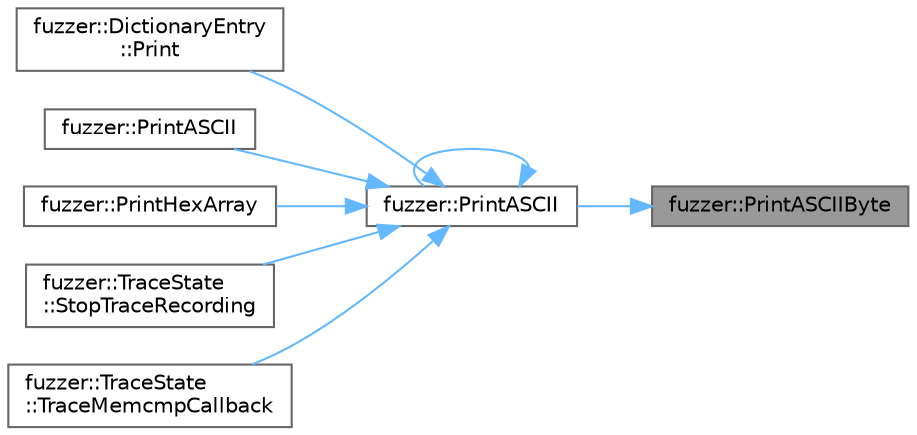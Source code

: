 digraph "fuzzer::PrintASCIIByte"
{
 // LATEX_PDF_SIZE
  bgcolor="transparent";
  edge [fontname=Helvetica,fontsize=10,labelfontname=Helvetica,labelfontsize=10];
  node [fontname=Helvetica,fontsize=10,shape=box,height=0.2,width=0.4];
  rankdir="RL";
  Node1 [id="Node000001",label="fuzzer::PrintASCIIByte",height=0.2,width=0.4,color="gray40", fillcolor="grey60", style="filled", fontcolor="black",tooltip=" "];
  Node1 -> Node2 [id="edge1_Node000001_Node000002",dir="back",color="steelblue1",style="solid",tooltip=" "];
  Node2 [id="Node000002",label="fuzzer::PrintASCII",height=0.2,width=0.4,color="grey40", fillcolor="white", style="filled",URL="$namespacefuzzer.html#a9442fce93604c76077e5f6e65b85f13e",tooltip=" "];
  Node2 -> Node3 [id="edge2_Node000002_Node000003",dir="back",color="steelblue1",style="solid",tooltip=" "];
  Node3 [id="Node000003",label="fuzzer::DictionaryEntry\l::Print",height=0.2,width=0.4,color="grey40", fillcolor="white", style="filled",URL="$classfuzzer_1_1_dictionary_entry.html#a7b5d7ff5db0c5f0478df3c3787fa3e49",tooltip=" "];
  Node2 -> Node2 [id="edge3_Node000002_Node000002",dir="back",color="steelblue1",style="solid",tooltip=" "];
  Node2 -> Node4 [id="edge4_Node000002_Node000004",dir="back",color="steelblue1",style="solid",tooltip=" "];
  Node4 [id="Node000004",label="fuzzer::PrintASCII",height=0.2,width=0.4,color="grey40", fillcolor="white", style="filled",URL="$namespacefuzzer.html#a7e24a690f67aa1e659944fdb93eb5dfb",tooltip=" "];
  Node2 -> Node5 [id="edge5_Node000002_Node000005",dir="back",color="steelblue1",style="solid",tooltip=" "];
  Node5 [id="Node000005",label="fuzzer::PrintHexArray",height=0.2,width=0.4,color="grey40", fillcolor="white", style="filled",URL="$namespacefuzzer.html#a41a7a4870f5f7cd64769b372245fb54a",tooltip=" "];
  Node2 -> Node6 [id="edge6_Node000002_Node000006",dir="back",color="steelblue1",style="solid",tooltip=" "];
  Node6 [id="Node000006",label="fuzzer::TraceState\l::StopTraceRecording",height=0.2,width=0.4,color="grey40", fillcolor="white", style="filled",URL="$classfuzzer_1_1_trace_state.html#a7e610df0349a397e09d67a10c251dc07",tooltip=" "];
  Node2 -> Node7 [id="edge7_Node000002_Node000007",dir="back",color="steelblue1",style="solid",tooltip=" "];
  Node7 [id="Node000007",label="fuzzer::TraceState\l::TraceMemcmpCallback",height=0.2,width=0.4,color="grey40", fillcolor="white", style="filled",URL="$classfuzzer_1_1_trace_state.html#a19ca7e78b3705def9767cef2d55d04ca",tooltip=" "];
}
